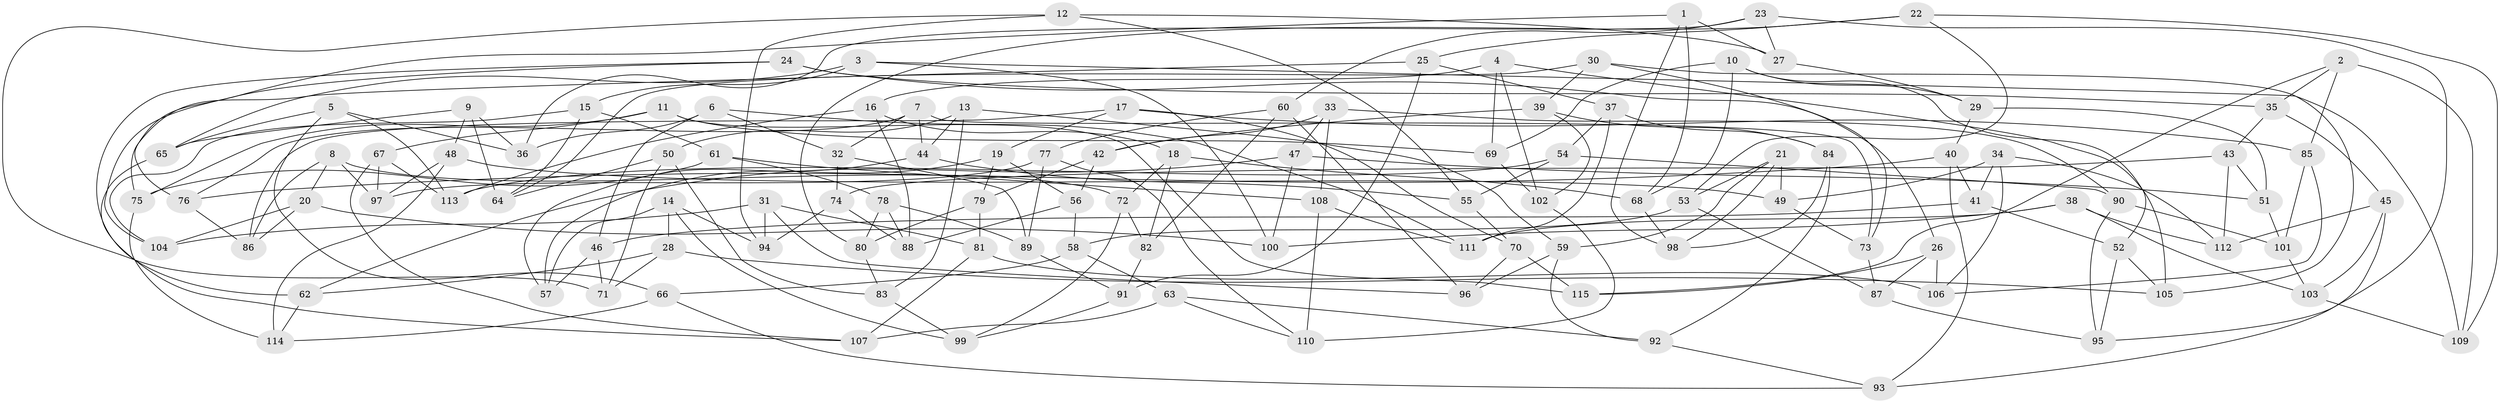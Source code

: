 // Generated by graph-tools (version 1.1) at 2025/11/02/27/25 16:11:49]
// undirected, 115 vertices, 230 edges
graph export_dot {
graph [start="1"]
  node [color=gray90,style=filled];
  1;
  2;
  3;
  4;
  5;
  6;
  7;
  8;
  9;
  10;
  11;
  12;
  13;
  14;
  15;
  16;
  17;
  18;
  19;
  20;
  21;
  22;
  23;
  24;
  25;
  26;
  27;
  28;
  29;
  30;
  31;
  32;
  33;
  34;
  35;
  36;
  37;
  38;
  39;
  40;
  41;
  42;
  43;
  44;
  45;
  46;
  47;
  48;
  49;
  50;
  51;
  52;
  53;
  54;
  55;
  56;
  57;
  58;
  59;
  60;
  61;
  62;
  63;
  64;
  65;
  66;
  67;
  68;
  69;
  70;
  71;
  72;
  73;
  74;
  75;
  76;
  77;
  78;
  79;
  80;
  81;
  82;
  83;
  84;
  85;
  86;
  87;
  88;
  89;
  90;
  91;
  92;
  93;
  94;
  95;
  96;
  97;
  98;
  99;
  100;
  101;
  102;
  103;
  104;
  105;
  106;
  107;
  108;
  109;
  110;
  111;
  112;
  113;
  114;
  115;
  1 -- 27;
  1 -- 68;
  1 -- 76;
  1 -- 98;
  2 -- 85;
  2 -- 115;
  2 -- 109;
  2 -- 35;
  3 -- 15;
  3 -- 109;
  3 -- 100;
  3 -- 65;
  4 -- 69;
  4 -- 102;
  4 -- 16;
  4 -- 105;
  5 -- 65;
  5 -- 66;
  5 -- 113;
  5 -- 36;
  6 -- 46;
  6 -- 32;
  6 -- 36;
  6 -- 111;
  7 -- 73;
  7 -- 76;
  7 -- 32;
  7 -- 44;
  8 -- 97;
  8 -- 20;
  8 -- 72;
  8 -- 86;
  9 -- 36;
  9 -- 65;
  9 -- 64;
  9 -- 48;
  10 -- 52;
  10 -- 68;
  10 -- 69;
  10 -- 29;
  11 -- 69;
  11 -- 67;
  11 -- 75;
  11 -- 115;
  12 -- 94;
  12 -- 71;
  12 -- 27;
  12 -- 55;
  13 -- 44;
  13 -- 59;
  13 -- 50;
  13 -- 83;
  14 -- 94;
  14 -- 28;
  14 -- 99;
  14 -- 57;
  15 -- 64;
  15 -- 104;
  15 -- 61;
  16 -- 88;
  16 -- 113;
  16 -- 18;
  17 -- 85;
  17 -- 70;
  17 -- 19;
  17 -- 86;
  18 -- 72;
  18 -- 82;
  18 -- 68;
  19 -- 57;
  19 -- 56;
  19 -- 79;
  20 -- 86;
  20 -- 100;
  20 -- 104;
  21 -- 53;
  21 -- 49;
  21 -- 98;
  21 -- 59;
  22 -- 53;
  22 -- 80;
  22 -- 25;
  22 -- 109;
  23 -- 60;
  23 -- 95;
  23 -- 36;
  23 -- 27;
  24 -- 26;
  24 -- 104;
  24 -- 35;
  24 -- 62;
  25 -- 91;
  25 -- 37;
  25 -- 75;
  26 -- 115;
  26 -- 87;
  26 -- 106;
  27 -- 29;
  28 -- 71;
  28 -- 62;
  28 -- 105;
  29 -- 51;
  29 -- 40;
  30 -- 105;
  30 -- 64;
  30 -- 73;
  30 -- 39;
  31 -- 96;
  31 -- 81;
  31 -- 94;
  31 -- 104;
  32 -- 74;
  32 -- 89;
  33 -- 47;
  33 -- 42;
  33 -- 90;
  33 -- 108;
  34 -- 106;
  34 -- 49;
  34 -- 41;
  34 -- 112;
  35 -- 43;
  35 -- 45;
  37 -- 84;
  37 -- 111;
  37 -- 54;
  38 -- 103;
  38 -- 111;
  38 -- 112;
  38 -- 100;
  39 -- 42;
  39 -- 102;
  39 -- 84;
  40 -- 41;
  40 -- 76;
  40 -- 93;
  41 -- 52;
  41 -- 46;
  42 -- 56;
  42 -- 79;
  43 -- 112;
  43 -- 74;
  43 -- 51;
  44 -- 57;
  44 -- 55;
  45 -- 93;
  45 -- 112;
  45 -- 103;
  46 -- 57;
  46 -- 71;
  47 -- 51;
  47 -- 100;
  47 -- 62;
  48 -- 97;
  48 -- 114;
  48 -- 49;
  49 -- 73;
  50 -- 83;
  50 -- 64;
  50 -- 71;
  51 -- 101;
  52 -- 95;
  52 -- 105;
  53 -- 58;
  53 -- 87;
  54 -- 90;
  54 -- 55;
  54 -- 113;
  55 -- 70;
  56 -- 88;
  56 -- 58;
  58 -- 66;
  58 -- 63;
  59 -- 92;
  59 -- 96;
  60 -- 96;
  60 -- 82;
  60 -- 77;
  61 -- 78;
  61 -- 108;
  61 -- 75;
  62 -- 114;
  63 -- 110;
  63 -- 107;
  63 -- 92;
  65 -- 107;
  66 -- 114;
  66 -- 93;
  67 -- 107;
  67 -- 113;
  67 -- 97;
  68 -- 98;
  69 -- 102;
  70 -- 115;
  70 -- 96;
  72 -- 82;
  72 -- 99;
  73 -- 87;
  74 -- 88;
  74 -- 94;
  75 -- 114;
  76 -- 86;
  77 -- 110;
  77 -- 89;
  77 -- 97;
  78 -- 89;
  78 -- 88;
  78 -- 80;
  79 -- 80;
  79 -- 81;
  80 -- 83;
  81 -- 107;
  81 -- 106;
  82 -- 91;
  83 -- 99;
  84 -- 98;
  84 -- 92;
  85 -- 106;
  85 -- 101;
  87 -- 95;
  89 -- 91;
  90 -- 101;
  90 -- 95;
  91 -- 99;
  92 -- 93;
  101 -- 103;
  102 -- 110;
  103 -- 109;
  108 -- 111;
  108 -- 110;
}

